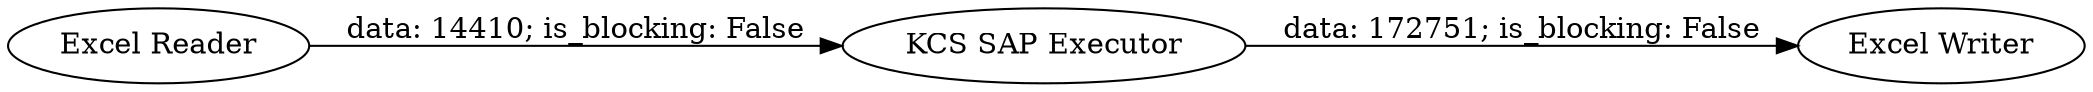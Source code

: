 digraph {
	"2510068585542514512_4" [label="Excel Writer"]
	"2510068585542514512_3" [label="KCS SAP Executor"]
	"2510068585542514512_2" [label="Excel Reader"]
	"2510068585542514512_2" -> "2510068585542514512_3" [label="data: 14410; is_blocking: False"]
	"2510068585542514512_3" -> "2510068585542514512_4" [label="data: 172751; is_blocking: False"]
	rankdir=LR
}
